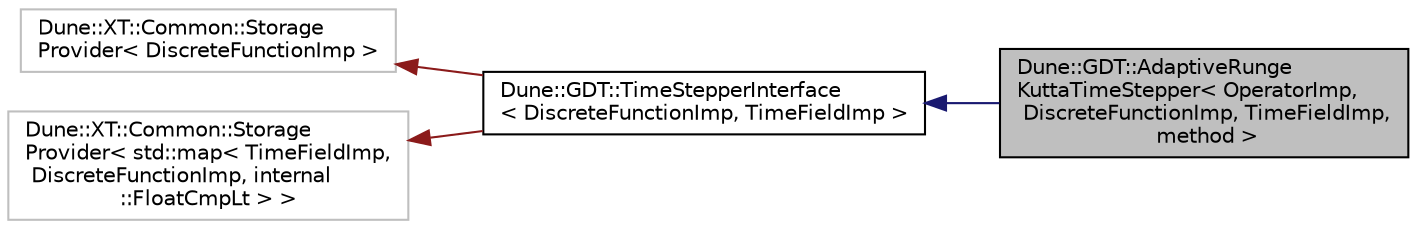 digraph "Dune::GDT::AdaptiveRungeKuttaTimeStepper&lt; OperatorImp, DiscreteFunctionImp, TimeFieldImp, method &gt;"
{
  edge [fontname="Helvetica",fontsize="10",labelfontname="Helvetica",labelfontsize="10"];
  node [fontname="Helvetica",fontsize="10",shape=record];
  rankdir="LR";
  Node1 [label="Dune::GDT::AdaptiveRunge\lKuttaTimeStepper\< OperatorImp,\l DiscreteFunctionImp, TimeFieldImp,\l method \>",height=0.2,width=0.4,color="black", fillcolor="grey75", style="filled", fontcolor="black"];
  Node2 -> Node1 [dir="back",color="midnightblue",fontsize="10",style="solid",fontname="Helvetica"];
  Node2 [label="Dune::GDT::TimeStepperInterface\l\< DiscreteFunctionImp, TimeFieldImp \>",height=0.2,width=0.4,color="black", fillcolor="white", style="filled",URL="$a00404.html"];
  Node3 -> Node2 [dir="back",color="firebrick4",fontsize="10",style="solid",fontname="Helvetica"];
  Node3 [label="Dune::XT::Common::Storage\lProvider\< DiscreteFunctionImp \>",height=0.2,width=0.4,color="grey75", fillcolor="white", style="filled"];
  Node4 -> Node2 [dir="back",color="firebrick4",fontsize="10",style="solid",fontname="Helvetica"];
  Node4 [label="Dune::XT::Common::Storage\lProvider\< std::map\< TimeFieldImp,\l DiscreteFunctionImp, internal\l::FloatCmpLt \> \>",height=0.2,width=0.4,color="grey75", fillcolor="white", style="filled"];
}
